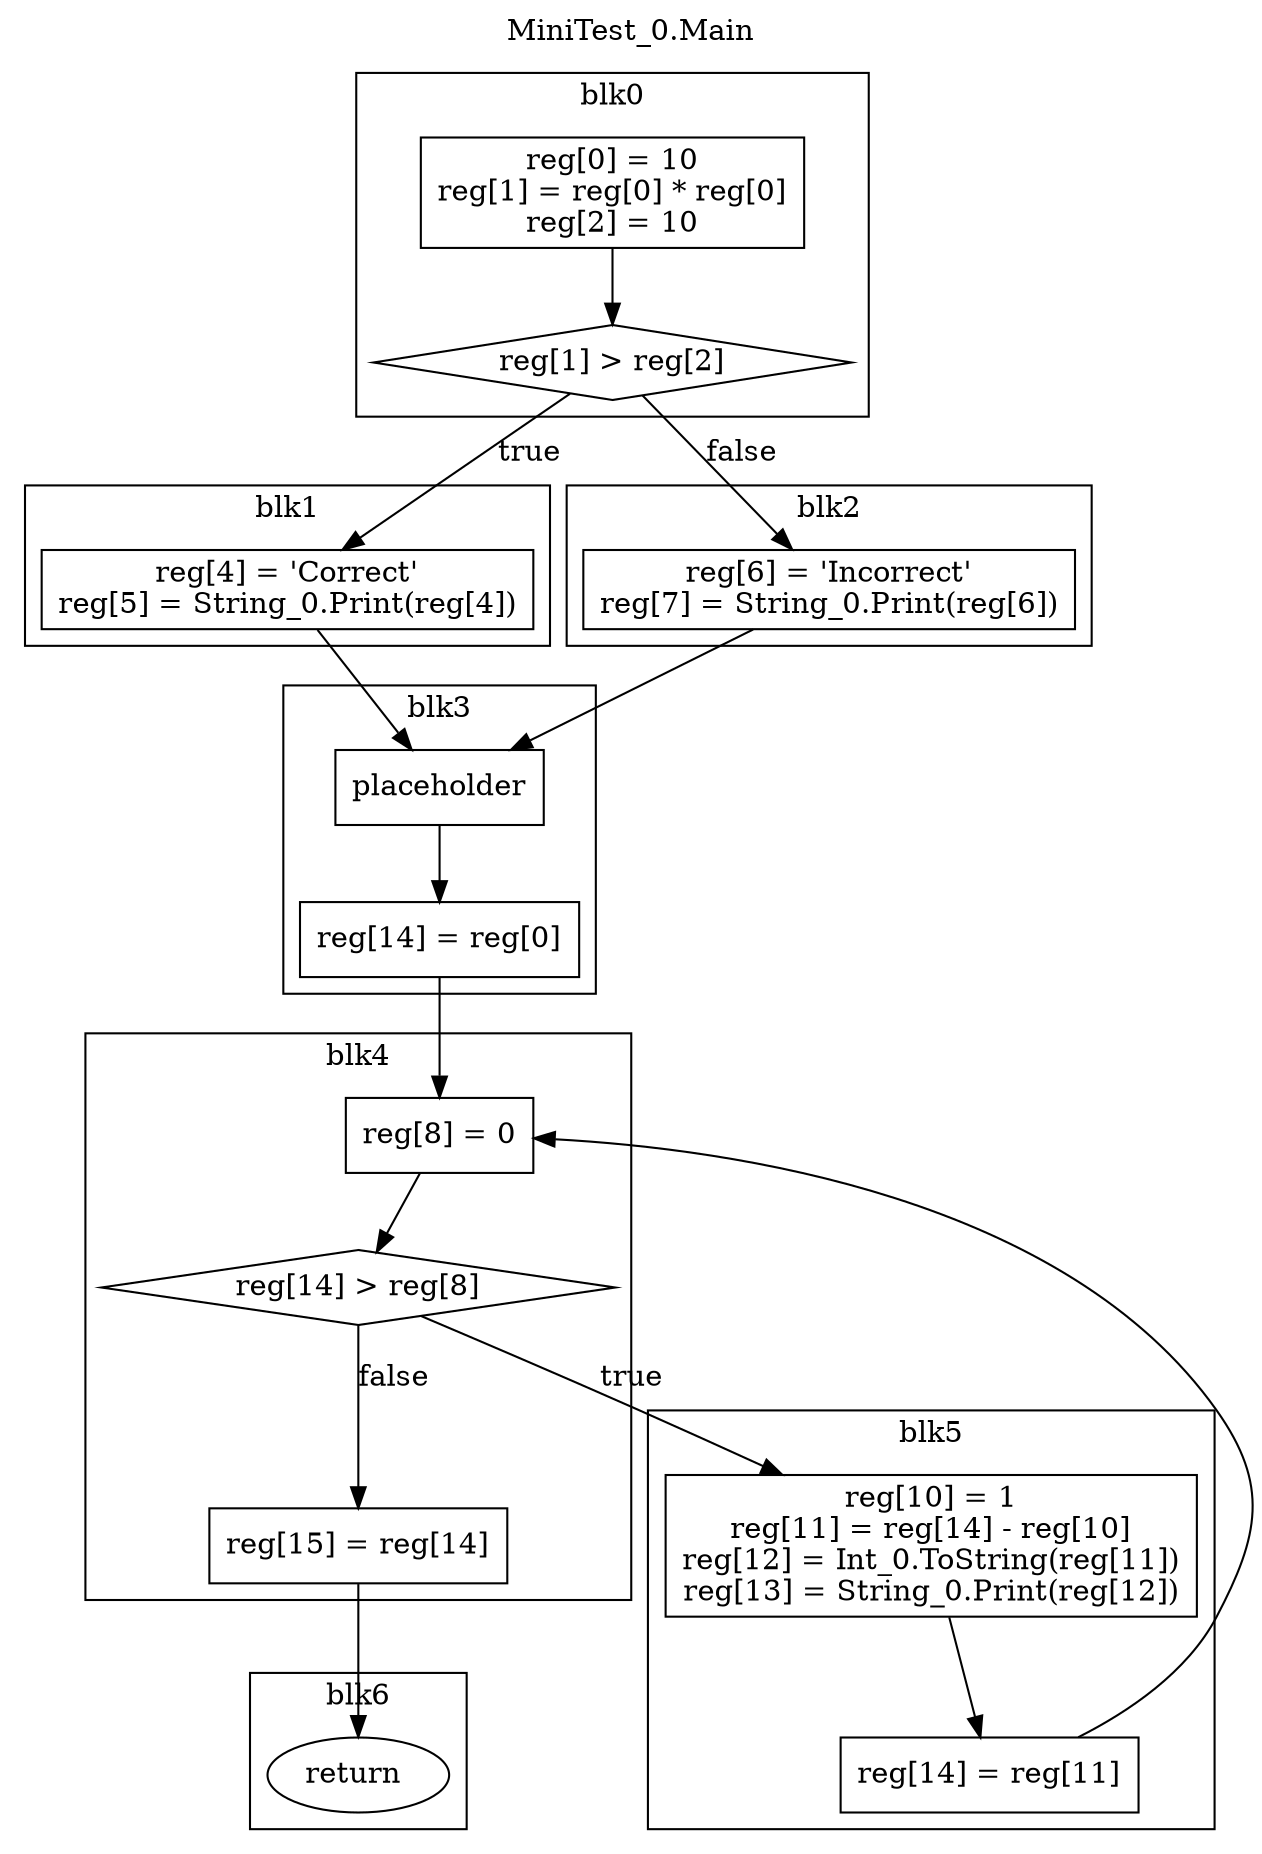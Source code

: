 digraph {
  rankdir=TB;
  b0_l0 -> b0_cond
  b0_cond [label="reg[1] > reg[2]", shape=diamond]
  b0_cond -> b1_l0 [label="true"]
  b0_cond -> b2_l0 [label="false"]
  b0_l0 [label="reg[0] = 10\nreg[1] = reg[0] * reg[0]\nreg[2] = 10\n", shape=box]
  subgraph cluster_b0 {
    label = "blk0";
    b0_l0;
    b0_cond;
  }
  b1_l0 -> b3_l0
  b1_l0 [label="reg[4] = 'Correct'\nreg[5] = String_0.Print(reg[4])\n", shape=box]
  subgraph cluster_b1 {
    label = "blk1";
    b1_l0;
  }
  b2_l0 -> b3_l0
  b2_l0 [label="reg[6] = 'Incorrect'\nreg[7] = String_0.Print(reg[6])\n", shape=box]
  subgraph cluster_b2 {
    label = "blk2";
    b2_l0;
  }
  b3_l0 -> b3_jmp
  b3_jmp -> b4_l0
  b3_l0 [label="placeholder", shape=box]
  b3_jmp [label="reg[14] = reg[0]\n", shape=box]
  subgraph cluster_b3 {
    label = "blk3";
    b3_l0;
    b3_jmp;
  }
  b4_l0 -> b4_cond
  b4_cond [label="reg[14] > reg[8]", shape=diamond]
  b4_cond -> b5_l0 [label="true"]
  b4_cond -> b4_false [label="false"]
  b4_false -> b6_l0 
  b4_l0 [label="reg[8] = 0\n", shape=box]
  b4_false [label="reg[15] = reg[14]\n", shape=box]
  subgraph cluster_b4 {
    label = "blk4";
    b4_l0;
    b4_cond;
    b4_false;
  }
  b5_l0 -> b5_jmp
  b5_jmp -> b4_l0
  b5_l0 [label="reg[10] = 1\nreg[11] = reg[14] - reg[10]\nreg[12] = Int_0.ToString(reg[11])\nreg[13] = String_0.Print(reg[12])\n", shape=box]
  b5_jmp [label="reg[14] = reg[11]\n", shape=box]
  subgraph cluster_b5 {
    label = "blk5";
    b5_l0;
    b5_jmp;
  }
  b6_l0 [label="return "]
  subgraph cluster_b6 {
    label = "blk6";
    b6_l0;
  }
  labelloc="t"
  label="MiniTest_0.Main"
}